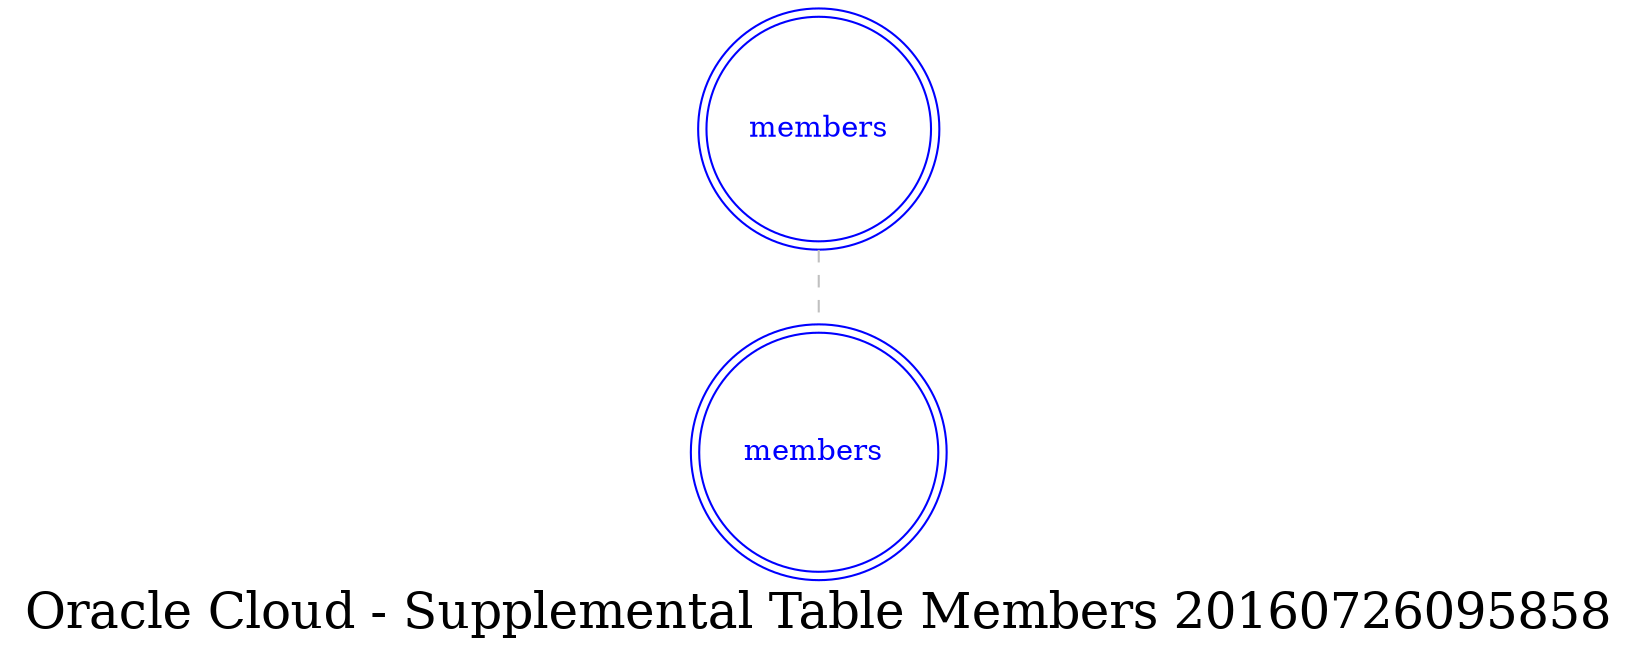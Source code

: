 digraph LexiconGraph {
graph[label="Oracle Cloud - Supplemental Table Members 20160726095858", fontsize=24]
splines=true
"members" [color=blue, fontcolor=blue, shape=doublecircle]
"members " [color=blue, fontcolor=blue, shape=doublecircle]
"members" -> "members " [color=grey, fontcolor=grey, arrowhead=none, arrowtail=none, style=dashed]
}

